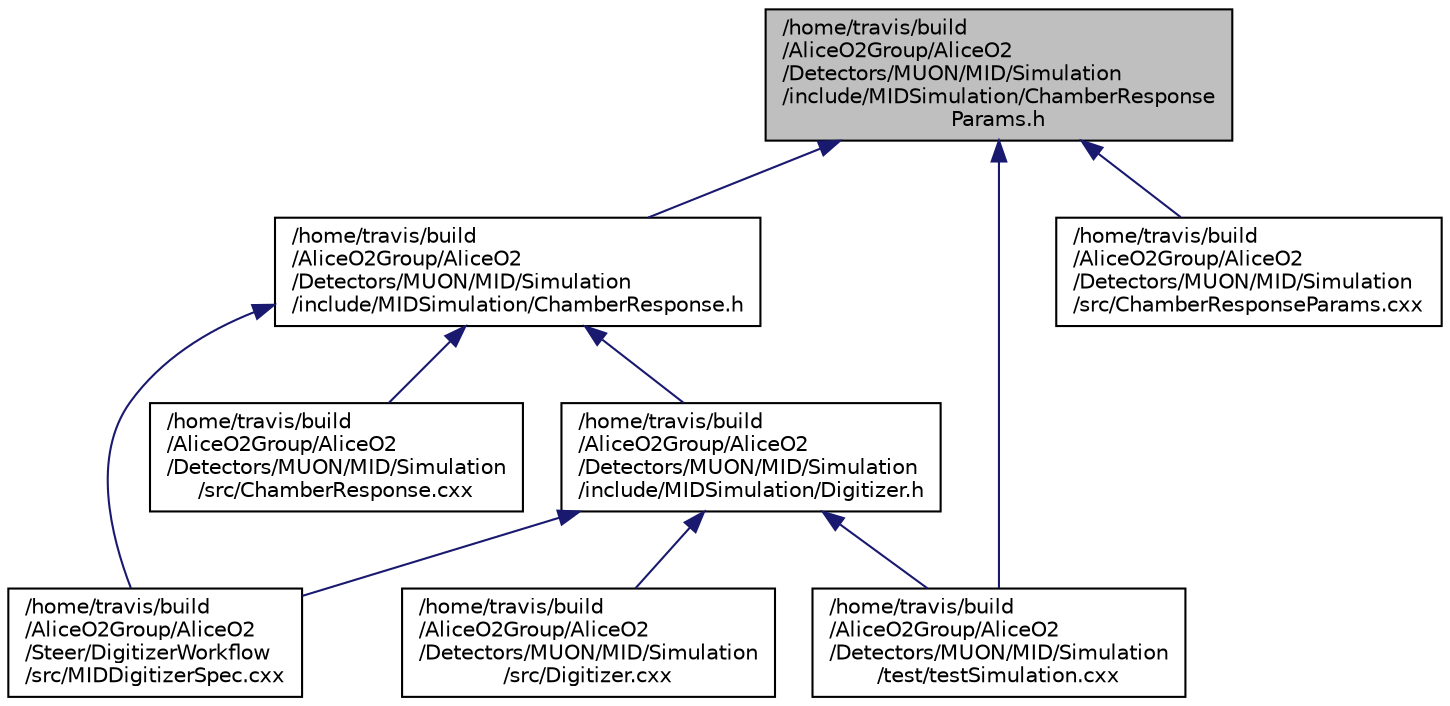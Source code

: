 digraph "/home/travis/build/AliceO2Group/AliceO2/Detectors/MUON/MID/Simulation/include/MIDSimulation/ChamberResponseParams.h"
{
 // INTERACTIVE_SVG=YES
  bgcolor="transparent";
  edge [fontname="Helvetica",fontsize="10",labelfontname="Helvetica",labelfontsize="10"];
  node [fontname="Helvetica",fontsize="10",shape=record];
  Node1 [label="/home/travis/build\l/AliceO2Group/AliceO2\l/Detectors/MUON/MID/Simulation\l/include/MIDSimulation/ChamberResponse\lParams.h",height=0.2,width=0.4,color="black", fillcolor="grey75", style="filled" fontcolor="black"];
  Node1 -> Node2 [dir="back",color="midnightblue",fontsize="10",style="solid",fontname="Helvetica"];
  Node2 [label="/home/travis/build\l/AliceO2Group/AliceO2\l/Detectors/MUON/MID/Simulation\l/include/MIDSimulation/ChamberResponse.h",height=0.2,width=0.4,color="black",URL="$d5/d62/ChamberResponse_8h.html",tooltip="MID RPC response. "];
  Node2 -> Node3 [dir="back",color="midnightblue",fontsize="10",style="solid",fontname="Helvetica"];
  Node3 [label="/home/travis/build\l/AliceO2Group/AliceO2\l/Detectors/MUON/MID/Simulation\l/include/MIDSimulation/Digitizer.h",height=0.2,width=0.4,color="black",URL="$da/de1/MUON_2MID_2Simulation_2include_2MIDSimulation_2Digitizer_8h.html",tooltip="Digitizer for MID. "];
  Node3 -> Node4 [dir="back",color="midnightblue",fontsize="10",style="solid",fontname="Helvetica"];
  Node4 [label="/home/travis/build\l/AliceO2Group/AliceO2\l/Detectors/MUON/MID/Simulation\l/src/Digitizer.cxx",height=0.2,width=0.4,color="black",URL="$d6/df9/MUON_2MID_2Simulation_2src_2Digitizer_8cxx.html",tooltip="Implementation of the digitizer for MID. "];
  Node3 -> Node5 [dir="back",color="midnightblue",fontsize="10",style="solid",fontname="Helvetica"];
  Node5 [label="/home/travis/build\l/AliceO2Group/AliceO2\l/Detectors/MUON/MID/Simulation\l/test/testSimulation.cxx",height=0.2,width=0.4,color="black",URL="$d6/d45/testSimulation_8cxx.html"];
  Node3 -> Node6 [dir="back",color="midnightblue",fontsize="10",style="solid",fontname="Helvetica"];
  Node6 [label="/home/travis/build\l/AliceO2Group/AliceO2\l/Steer/DigitizerWorkflow\l/src/MIDDigitizerSpec.cxx",height=0.2,width=0.4,color="black",URL="$d4/dd3/MIDDigitizerSpec_8cxx.html"];
  Node2 -> Node7 [dir="back",color="midnightblue",fontsize="10",style="solid",fontname="Helvetica"];
  Node7 [label="/home/travis/build\l/AliceO2Group/AliceO2\l/Detectors/MUON/MID/Simulation\l/src/ChamberResponse.cxx",height=0.2,width=0.4,color="black",URL="$de/dc3/ChamberResponse_8cxx.html",tooltip="Implementation MID RPC response. "];
  Node2 -> Node6 [dir="back",color="midnightblue",fontsize="10",style="solid",fontname="Helvetica"];
  Node1 -> Node8 [dir="back",color="midnightblue",fontsize="10",style="solid",fontname="Helvetica"];
  Node8 [label="/home/travis/build\l/AliceO2Group/AliceO2\l/Detectors/MUON/MID/Simulation\l/src/ChamberResponseParams.cxx",height=0.2,width=0.4,color="black",URL="$d5/d0a/ChamberResponseParams_8cxx.html",tooltip="Implementation of the parameters for MID RPC response. "];
  Node1 -> Node5 [dir="back",color="midnightblue",fontsize="10",style="solid",fontname="Helvetica"];
}
